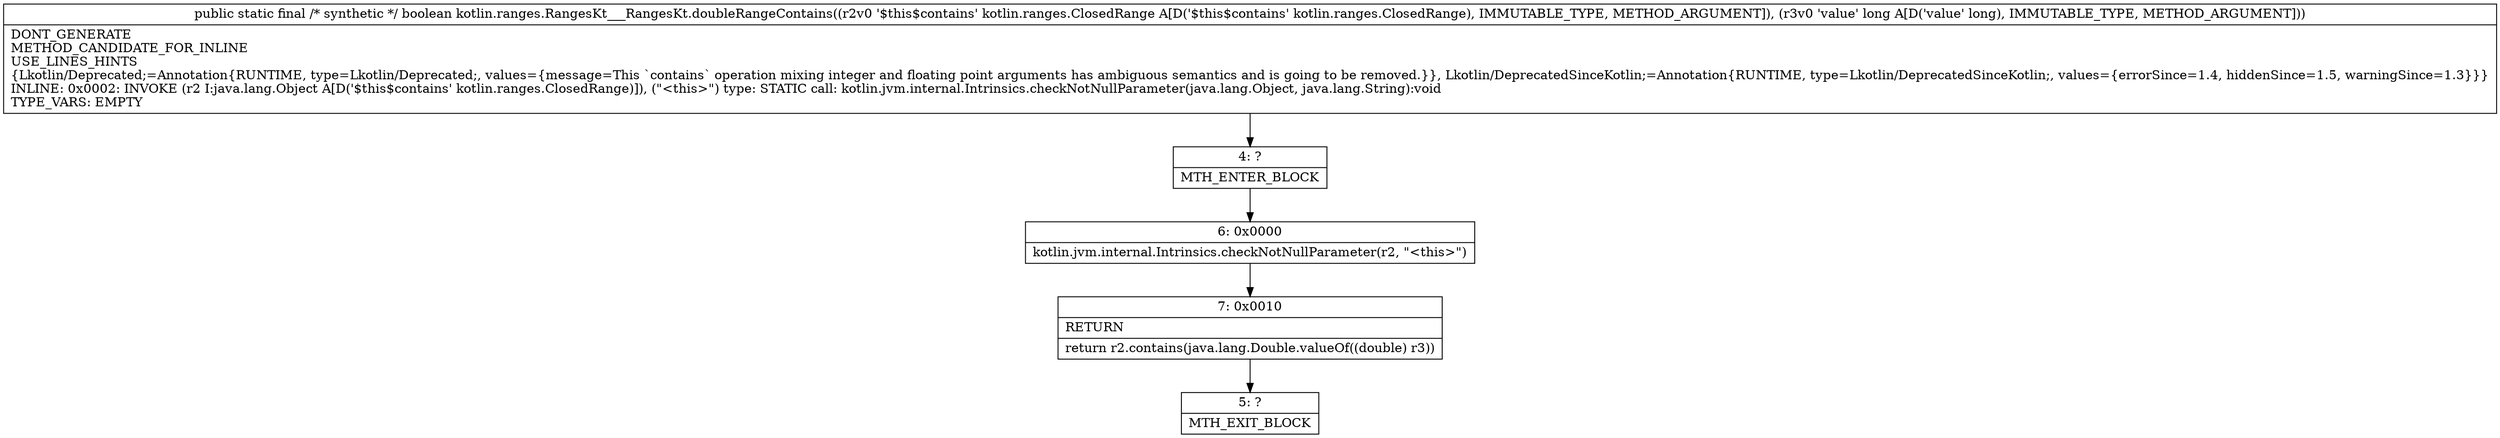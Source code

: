 digraph "CFG forkotlin.ranges.RangesKt___RangesKt.doubleRangeContains(Lkotlin\/ranges\/ClosedRange;J)Z" {
Node_4 [shape=record,label="{4\:\ ?|MTH_ENTER_BLOCK\l}"];
Node_6 [shape=record,label="{6\:\ 0x0000|kotlin.jvm.internal.Intrinsics.checkNotNullParameter(r2, \"\<this\>\")\l}"];
Node_7 [shape=record,label="{7\:\ 0x0010|RETURN\l|return r2.contains(java.lang.Double.valueOf((double) r3))\l}"];
Node_5 [shape=record,label="{5\:\ ?|MTH_EXIT_BLOCK\l}"];
MethodNode[shape=record,label="{public static final \/* synthetic *\/ boolean kotlin.ranges.RangesKt___RangesKt.doubleRangeContains((r2v0 '$this$contains' kotlin.ranges.ClosedRange A[D('$this$contains' kotlin.ranges.ClosedRange), IMMUTABLE_TYPE, METHOD_ARGUMENT]), (r3v0 'value' long A[D('value' long), IMMUTABLE_TYPE, METHOD_ARGUMENT]))  | DONT_GENERATE\lMETHOD_CANDIDATE_FOR_INLINE\lUSE_LINES_HINTS\l\{Lkotlin\/Deprecated;=Annotation\{RUNTIME, type=Lkotlin\/Deprecated;, values=\{message=This `contains` operation mixing integer and floating point arguments has ambiguous semantics and is going to be removed.\}\}, Lkotlin\/DeprecatedSinceKotlin;=Annotation\{RUNTIME, type=Lkotlin\/DeprecatedSinceKotlin;, values=\{errorSince=1.4, hiddenSince=1.5, warningSince=1.3\}\}\}\lINLINE: 0x0002: INVOKE  (r2 I:java.lang.Object A[D('$this$contains' kotlin.ranges.ClosedRange)]), (\"\<this\>\") type: STATIC call: kotlin.jvm.internal.Intrinsics.checkNotNullParameter(java.lang.Object, java.lang.String):void\lTYPE_VARS: EMPTY\l}"];
MethodNode -> Node_4;Node_4 -> Node_6;
Node_6 -> Node_7;
Node_7 -> Node_5;
}

